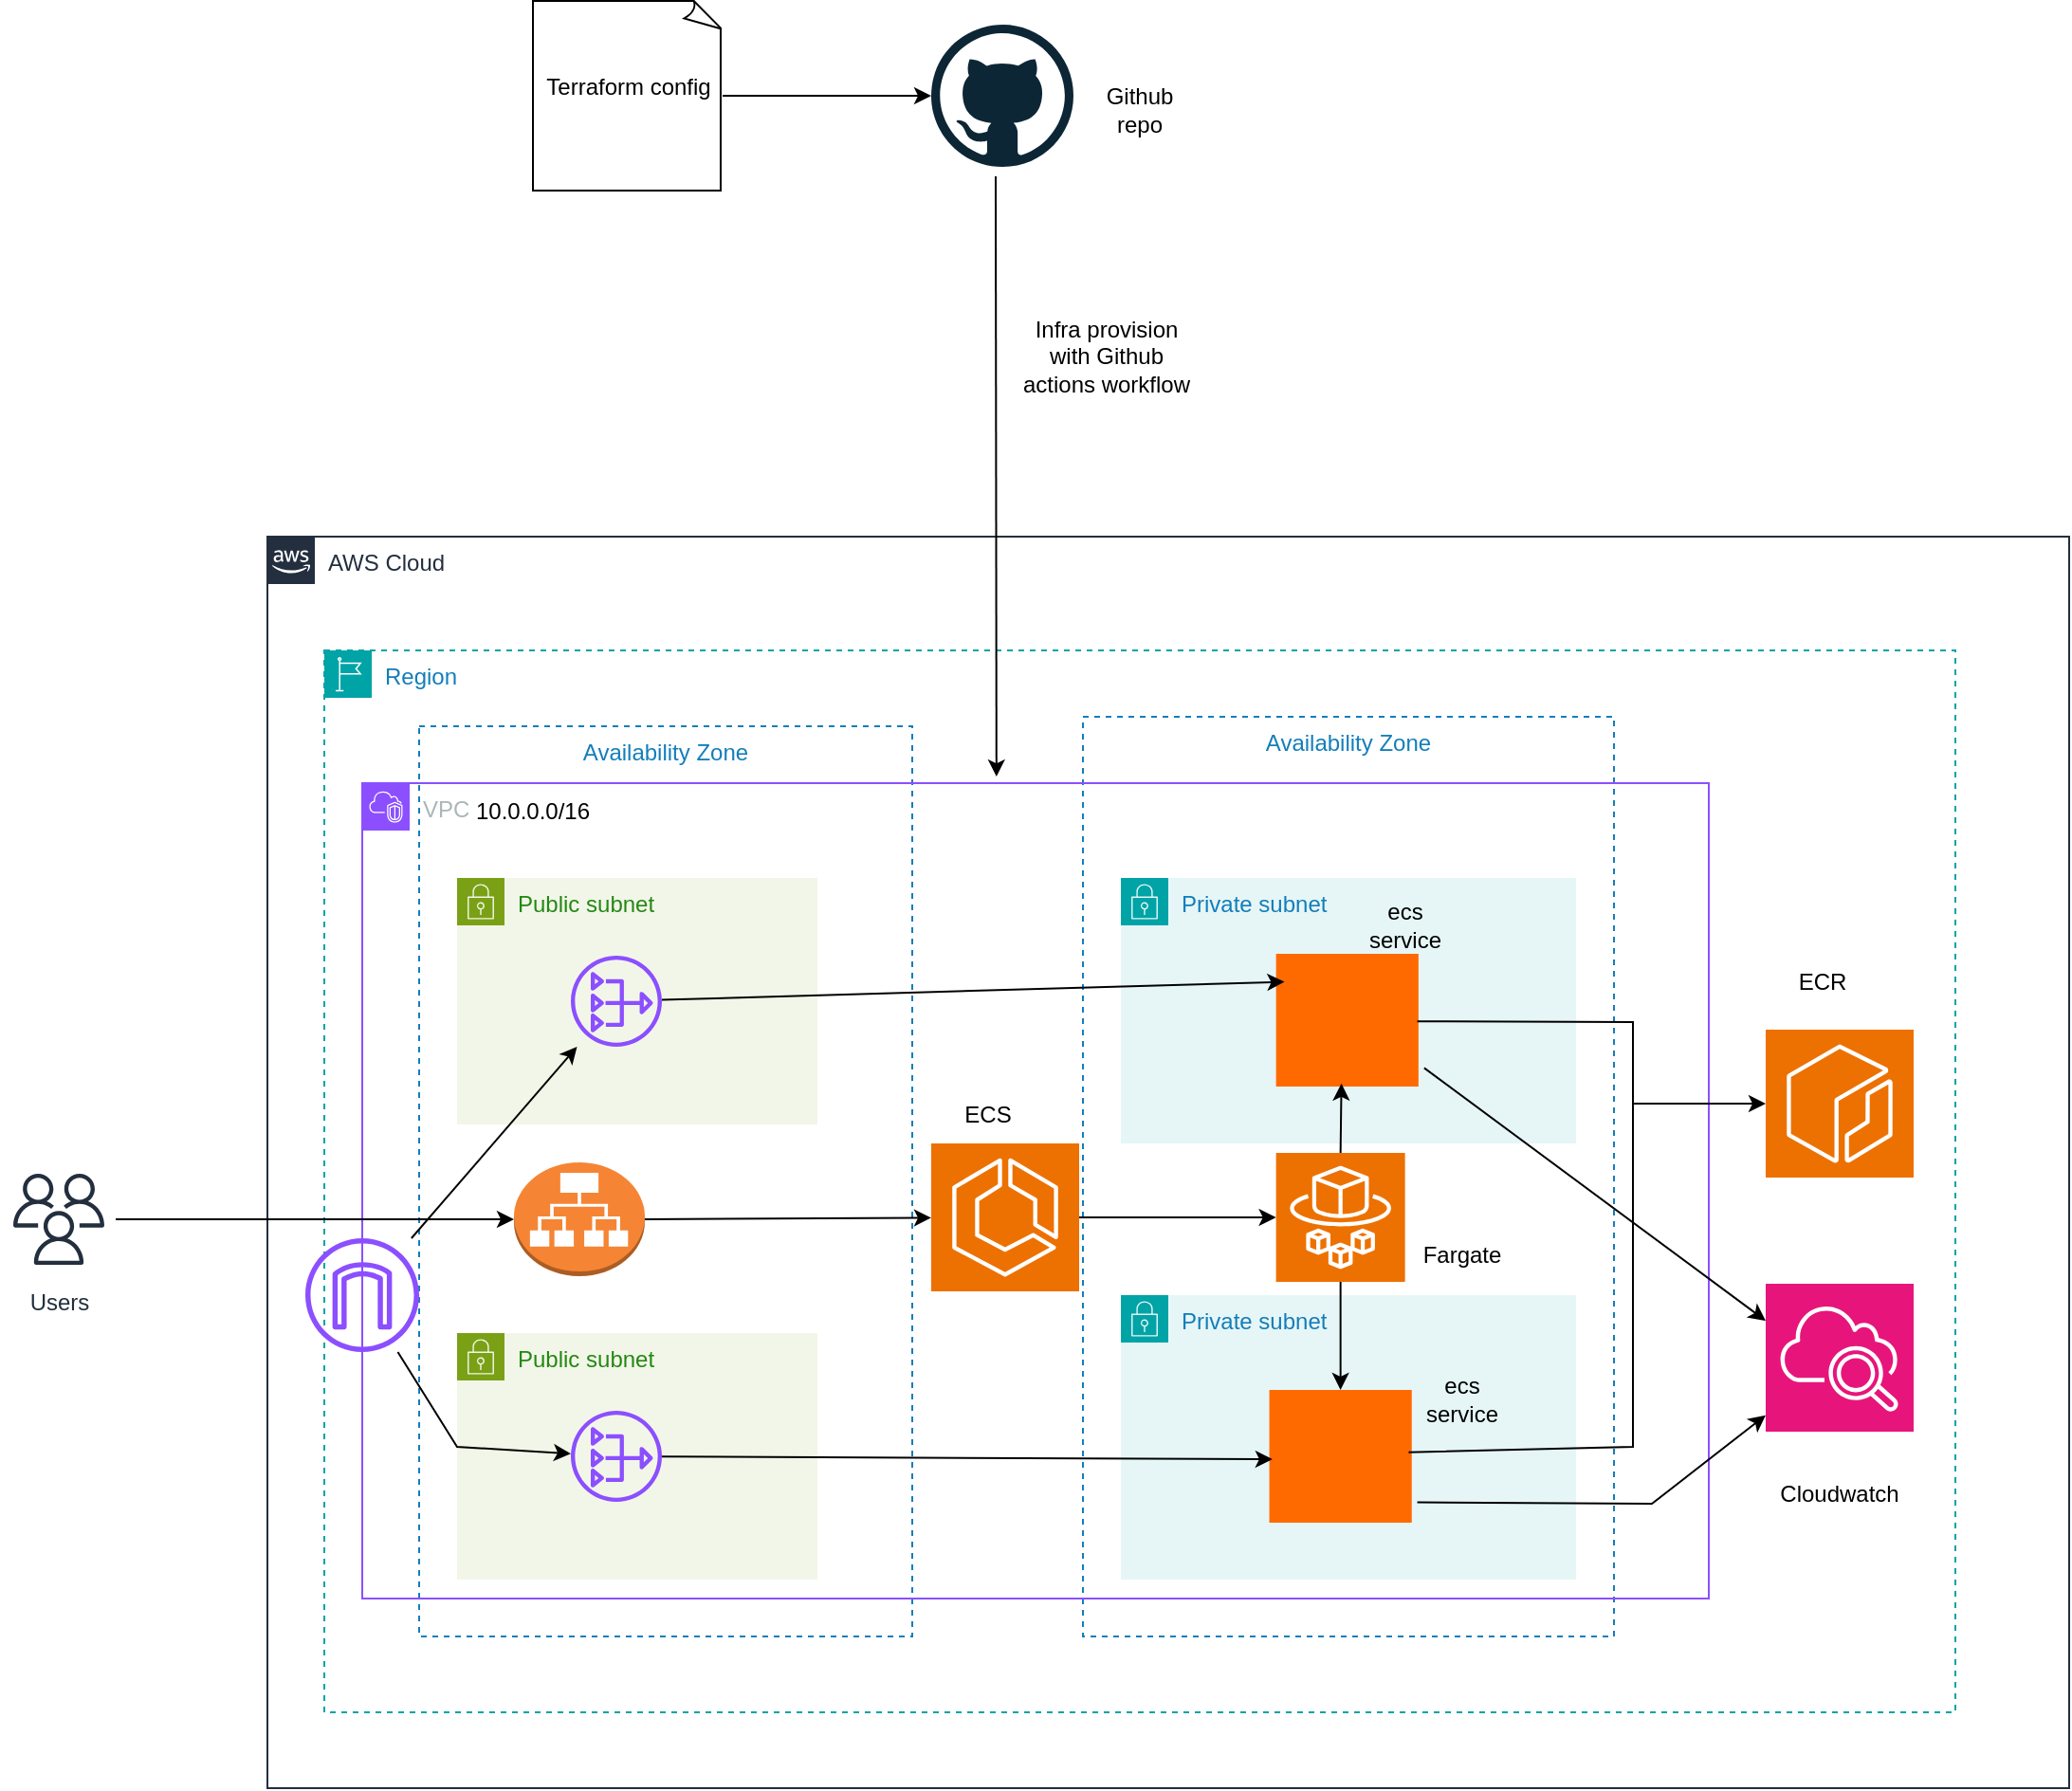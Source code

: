 <mxfile version="28.0.6">
  <diagram name="Page-1" id="87iZc6W-HXpNxobG5Cnz">
    <mxGraphModel dx="2041" dy="706" grid="1" gridSize="10" guides="1" tooltips="1" connect="1" arrows="1" fold="1" page="1" pageScale="1" pageWidth="850" pageHeight="1100" math="0" shadow="0">
      <root>
        <mxCell id="0" />
        <mxCell id="1" parent="0" />
        <mxCell id="rzhLBbg9JTs_EqBXywYh-1" value="AWS Cloud" style="points=[[0,0],[0.25,0],[0.5,0],[0.75,0],[1,0],[1,0.25],[1,0.5],[1,0.75],[1,1],[0.75,1],[0.5,1],[0.25,1],[0,1],[0,0.75],[0,0.5],[0,0.25]];outlineConnect=0;gradientColor=none;html=1;whiteSpace=wrap;fontSize=12;fontStyle=0;container=1;pointerEvents=0;collapsible=0;recursiveResize=0;shape=mxgraph.aws4.group;grIcon=mxgraph.aws4.group_aws_cloud_alt;strokeColor=#232F3E;fillColor=none;verticalAlign=top;align=left;spacingLeft=30;fontColor=#232F3E;dashed=0;" vertex="1" parent="1">
          <mxGeometry x="30" y="420" width="950" height="660" as="geometry" />
        </mxCell>
        <mxCell id="rzhLBbg9JTs_EqBXywYh-2" value="Region" style="points=[[0,0],[0.25,0],[0.5,0],[0.75,0],[1,0],[1,0.25],[1,0.5],[1,0.75],[1,1],[0.75,1],[0.5,1],[0.25,1],[0,1],[0,0.75],[0,0.5],[0,0.25]];outlineConnect=0;gradientColor=none;html=1;whiteSpace=wrap;fontSize=12;fontStyle=0;container=1;pointerEvents=0;collapsible=0;recursiveResize=0;shape=mxgraph.aws4.group;grIcon=mxgraph.aws4.group_region;strokeColor=#00A4A6;fillColor=none;verticalAlign=top;align=left;spacingLeft=30;fontColor=#147EBA;dashed=1;" vertex="1" parent="1">
          <mxGeometry x="60" y="480" width="860" height="560" as="geometry" />
        </mxCell>
        <mxCell id="rzhLBbg9JTs_EqBXywYh-4" value="Availability Zone" style="fillColor=none;strokeColor=#147EBA;dashed=1;verticalAlign=top;fontStyle=0;fontColor=#147EBA;whiteSpace=wrap;html=1;" vertex="1" parent="rzhLBbg9JTs_EqBXywYh-2">
          <mxGeometry x="50" y="40" width="260" height="480" as="geometry" />
        </mxCell>
        <mxCell id="rzhLBbg9JTs_EqBXywYh-5" value="Availability Zone" style="fillColor=none;strokeColor=#147EBA;dashed=1;verticalAlign=top;fontStyle=0;fontColor=#147EBA;whiteSpace=wrap;html=1;" vertex="1" parent="rzhLBbg9JTs_EqBXywYh-2">
          <mxGeometry x="400" y="35" width="280" height="485" as="geometry" />
        </mxCell>
        <mxCell id="rzhLBbg9JTs_EqBXywYh-11" value="" style="sketch=0;outlineConnect=0;fontColor=#232F3E;gradientColor=none;fillColor=#8C4FFF;strokeColor=none;dashed=0;verticalLabelPosition=bottom;verticalAlign=top;align=center;html=1;fontSize=12;fontStyle=0;aspect=fixed;pointerEvents=1;shape=mxgraph.aws4.internet_gateway;" vertex="1" parent="rzhLBbg9JTs_EqBXywYh-2">
          <mxGeometry x="-10" y="310" width="60" height="60" as="geometry" />
        </mxCell>
        <mxCell id="rzhLBbg9JTs_EqBXywYh-12" value="" style="outlineConnect=0;dashed=0;verticalLabelPosition=bottom;verticalAlign=top;align=center;html=1;shape=mxgraph.aws3.application_load_balancer;fillColor=#F58534;gradientColor=none;" vertex="1" parent="rzhLBbg9JTs_EqBXywYh-2">
          <mxGeometry x="100" y="270" width="69" height="60" as="geometry" />
        </mxCell>
        <mxCell id="rzhLBbg9JTs_EqBXywYh-17" value="" style="sketch=0;points=[[0,0,0],[0.25,0,0],[0.5,0,0],[0.75,0,0],[1,0,0],[0,1,0],[0.25,1,0],[0.5,1,0],[0.75,1,0],[1,1,0],[0,0.25,0],[0,0.5,0],[0,0.75,0],[1,0.25,0],[1,0.5,0],[1,0.75,0]];outlineConnect=0;fontColor=#232F3E;fillColor=#ED7100;strokeColor=#ffffff;dashed=0;verticalLabelPosition=bottom;verticalAlign=top;align=center;html=1;fontSize=12;fontStyle=0;aspect=fixed;shape=mxgraph.aws4.resourceIcon;resIcon=mxgraph.aws4.ecr;" vertex="1" parent="rzhLBbg9JTs_EqBXywYh-2">
          <mxGeometry x="760" y="200" width="78" height="78" as="geometry" />
        </mxCell>
        <mxCell id="rzhLBbg9JTs_EqBXywYh-19" value="" style="sketch=0;points=[[0,0,0],[0.25,0,0],[0.5,0,0],[0.75,0,0],[1,0,0],[0,1,0],[0.25,1,0],[0.5,1,0],[0.75,1,0],[1,1,0],[0,0.25,0],[0,0.5,0],[0,0.75,0],[1,0.25,0],[1,0.5,0],[1,0.75,0]];outlineConnect=0;fontColor=#232F3E;fillColor=#ED7100;strokeColor=#ffffff;dashed=0;verticalLabelPosition=bottom;verticalAlign=top;align=center;html=1;fontSize=12;fontStyle=0;aspect=fixed;shape=mxgraph.aws4.resourceIcon;resIcon=mxgraph.aws4.fargate;" vertex="1" parent="rzhLBbg9JTs_EqBXywYh-2">
          <mxGeometry x="501.82" y="265" width="68" height="68" as="geometry" />
        </mxCell>
        <mxCell id="rzhLBbg9JTs_EqBXywYh-22" value="" style="sketch=0;points=[[0,0,0],[0.25,0,0],[0.5,0,0],[0.75,0,0],[1,0,0],[0,1,0],[0.25,1,0],[0.5,1,0],[0.75,1,0],[1,1,0],[0,0.25,0],[0,0.5,0],[0,0.75,0],[1,0.25,0],[1,0.5,0],[1,0.75,0]];points=[[0,0,0],[0.25,0,0],[0.5,0,0],[0.75,0,0],[1,0,0],[0,1,0],[0.25,1,0],[0.5,1,0],[0.75,1,0],[1,1,0],[0,0.25,0],[0,0.5,0],[0,0.75,0],[1,0.25,0],[1,0.5,0],[1,0.75,0]];outlineConnect=0;fontColor=#232F3E;fillColor=#E7157B;strokeColor=#ffffff;dashed=0;verticalLabelPosition=bottom;verticalAlign=top;align=center;html=1;fontSize=12;fontStyle=0;aspect=fixed;shape=mxgraph.aws4.resourceIcon;resIcon=mxgraph.aws4.cloudwatch_2;" vertex="1" parent="rzhLBbg9JTs_EqBXywYh-2">
          <mxGeometry x="760" y="334" width="78" height="78" as="geometry" />
        </mxCell>
        <mxCell id="rzhLBbg9JTs_EqBXywYh-44" value="10.0.0.0/16" style="text;html=1;align=center;verticalAlign=middle;whiteSpace=wrap;rounded=0;" vertex="1" parent="rzhLBbg9JTs_EqBXywYh-2">
          <mxGeometry x="80" y="70" width="60" height="30" as="geometry" />
        </mxCell>
        <mxCell id="rzhLBbg9JTs_EqBXywYh-53" value="Fargate" style="text;html=1;align=center;verticalAlign=middle;whiteSpace=wrap;rounded=0;" vertex="1" parent="rzhLBbg9JTs_EqBXywYh-2">
          <mxGeometry x="569.82" y="304" width="60" height="30" as="geometry" />
        </mxCell>
        <mxCell id="rzhLBbg9JTs_EqBXywYh-54" value="ECR" style="text;html=1;align=center;verticalAlign=middle;whiteSpace=wrap;rounded=0;" vertex="1" parent="rzhLBbg9JTs_EqBXywYh-2">
          <mxGeometry x="760" y="160" width="60" height="30" as="geometry" />
        </mxCell>
        <mxCell id="rzhLBbg9JTs_EqBXywYh-55" value="Cloudwatch" style="text;html=1;align=center;verticalAlign=middle;whiteSpace=wrap;rounded=0;" vertex="1" parent="rzhLBbg9JTs_EqBXywYh-2">
          <mxGeometry x="769" y="430" width="60" height="30" as="geometry" />
        </mxCell>
        <mxCell id="rzhLBbg9JTs_EqBXywYh-6" value="VPC" style="points=[[0,0],[0.25,0],[0.5,0],[0.75,0],[1,0],[1,0.25],[1,0.5],[1,0.75],[1,1],[0.75,1],[0.5,1],[0.25,1],[0,1],[0,0.75],[0,0.5],[0,0.25]];outlineConnect=0;gradientColor=none;html=1;whiteSpace=wrap;fontSize=12;fontStyle=0;container=1;pointerEvents=0;collapsible=0;recursiveResize=0;shape=mxgraph.aws4.group;grIcon=mxgraph.aws4.group_vpc2;strokeColor=#8C4FFF;fillColor=none;verticalAlign=top;align=left;spacingLeft=30;fontColor=#AAB7B8;dashed=0;" vertex="1" parent="1">
          <mxGeometry x="80" y="550" width="710" height="430" as="geometry" />
        </mxCell>
        <mxCell id="rzhLBbg9JTs_EqBXywYh-7" value="Public subnet" style="points=[[0,0],[0.25,0],[0.5,0],[0.75,0],[1,0],[1,0.25],[1,0.5],[1,0.75],[1,1],[0.75,1],[0.5,1],[0.25,1],[0,1],[0,0.75],[0,0.5],[0,0.25]];outlineConnect=0;gradientColor=none;html=1;whiteSpace=wrap;fontSize=12;fontStyle=0;container=1;pointerEvents=0;collapsible=0;recursiveResize=0;shape=mxgraph.aws4.group;grIcon=mxgraph.aws4.group_security_group;grStroke=0;strokeColor=#7AA116;fillColor=#F2F6E8;verticalAlign=top;align=left;spacingLeft=30;fontColor=#248814;dashed=0;" vertex="1" parent="rzhLBbg9JTs_EqBXywYh-6">
          <mxGeometry x="50" y="50" width="190" height="130" as="geometry" />
        </mxCell>
        <mxCell id="rzhLBbg9JTs_EqBXywYh-13" value="" style="sketch=0;outlineConnect=0;fontColor=#232F3E;gradientColor=none;fillColor=#8C4FFF;strokeColor=none;dashed=0;verticalLabelPosition=bottom;verticalAlign=top;align=center;html=1;fontSize=12;fontStyle=0;aspect=fixed;pointerEvents=1;shape=mxgraph.aws4.nat_gateway;" vertex="1" parent="rzhLBbg9JTs_EqBXywYh-7">
          <mxGeometry x="60" y="41" width="48" height="48" as="geometry" />
        </mxCell>
        <mxCell id="rzhLBbg9JTs_EqBXywYh-9" value="Private subnet" style="points=[[0,0],[0.25,0],[0.5,0],[0.75,0],[1,0],[1,0.25],[1,0.5],[1,0.75],[1,1],[0.75,1],[0.5,1],[0.25,1],[0,1],[0,0.75],[0,0.5],[0,0.25]];outlineConnect=0;gradientColor=none;html=1;whiteSpace=wrap;fontSize=12;fontStyle=0;container=1;pointerEvents=0;collapsible=0;recursiveResize=0;shape=mxgraph.aws4.group;grIcon=mxgraph.aws4.group_security_group;grStroke=0;strokeColor=#00A4A6;fillColor=#E6F6F7;verticalAlign=top;align=left;spacingLeft=30;fontColor=#147EBA;dashed=0;" vertex="1" parent="rzhLBbg9JTs_EqBXywYh-6">
          <mxGeometry x="400" y="50" width="240" height="140" as="geometry" />
        </mxCell>
        <mxCell id="rzhLBbg9JTs_EqBXywYh-20" value="" style="points=[];aspect=fixed;html=1;align=center;shadow=0;dashed=0;fillColor=#FF6A00;strokeColor=none;shape=mxgraph.alibaba_cloud.ecs_elastic_compute_service;" vertex="1" parent="rzhLBbg9JTs_EqBXywYh-9">
          <mxGeometry x="81.82" y="40" width="75.1" height="70" as="geometry" />
        </mxCell>
        <mxCell id="rzhLBbg9JTs_EqBXywYh-51" value="ecs service" style="text;html=1;align=center;verticalAlign=middle;whiteSpace=wrap;rounded=0;" vertex="1" parent="rzhLBbg9JTs_EqBXywYh-9">
          <mxGeometry x="120" y="10" width="60" height="30" as="geometry" />
        </mxCell>
        <mxCell id="rzhLBbg9JTs_EqBXywYh-10" value="Private subnet" style="points=[[0,0],[0.25,0],[0.5,0],[0.75,0],[1,0],[1,0.25],[1,0.5],[1,0.75],[1,1],[0.75,1],[0.5,1],[0.25,1],[0,1],[0,0.75],[0,0.5],[0,0.25]];outlineConnect=0;gradientColor=none;html=1;whiteSpace=wrap;fontSize=12;fontStyle=0;container=1;pointerEvents=0;collapsible=0;recursiveResize=0;shape=mxgraph.aws4.group;grIcon=mxgraph.aws4.group_security_group;grStroke=0;strokeColor=#00A4A6;fillColor=#E6F6F7;verticalAlign=top;align=left;spacingLeft=30;fontColor=#147EBA;dashed=0;" vertex="1" parent="rzhLBbg9JTs_EqBXywYh-6">
          <mxGeometry x="400" y="270" width="240" height="150" as="geometry" />
        </mxCell>
        <mxCell id="rzhLBbg9JTs_EqBXywYh-21" value="" style="points=[];aspect=fixed;html=1;align=center;shadow=0;dashed=0;fillColor=#FF6A00;strokeColor=none;shape=mxgraph.alibaba_cloud.ecs_elastic_compute_service;" vertex="1" parent="rzhLBbg9JTs_EqBXywYh-10">
          <mxGeometry x="78.27" y="50" width="75.1" height="70" as="geometry" />
        </mxCell>
        <mxCell id="rzhLBbg9JTs_EqBXywYh-52" value="ecs service" style="text;html=1;align=center;verticalAlign=middle;whiteSpace=wrap;rounded=0;" vertex="1" parent="rzhLBbg9JTs_EqBXywYh-10">
          <mxGeometry x="149.82" y="40" width="60" height="30" as="geometry" />
        </mxCell>
        <mxCell id="rzhLBbg9JTs_EqBXywYh-15" value="Public subnet" style="points=[[0,0],[0.25,0],[0.5,0],[0.75,0],[1,0],[1,0.25],[1,0.5],[1,0.75],[1,1],[0.75,1],[0.5,1],[0.25,1],[0,1],[0,0.75],[0,0.5],[0,0.25]];outlineConnect=0;gradientColor=none;html=1;whiteSpace=wrap;fontSize=12;fontStyle=0;container=1;pointerEvents=0;collapsible=0;recursiveResize=0;shape=mxgraph.aws4.group;grIcon=mxgraph.aws4.group_security_group;grStroke=0;strokeColor=#7AA116;fillColor=#F2F6E8;verticalAlign=top;align=left;spacingLeft=30;fontColor=#248814;dashed=0;" vertex="1" parent="rzhLBbg9JTs_EqBXywYh-6">
          <mxGeometry x="50" y="290" width="190" height="130" as="geometry" />
        </mxCell>
        <mxCell id="rzhLBbg9JTs_EqBXywYh-16" value="" style="sketch=0;outlineConnect=0;fontColor=#232F3E;gradientColor=none;fillColor=#8C4FFF;strokeColor=none;dashed=0;verticalLabelPosition=bottom;verticalAlign=top;align=center;html=1;fontSize=12;fontStyle=0;aspect=fixed;pointerEvents=1;shape=mxgraph.aws4.nat_gateway;" vertex="1" parent="rzhLBbg9JTs_EqBXywYh-15">
          <mxGeometry x="60" y="41" width="48" height="48" as="geometry" />
        </mxCell>
        <mxCell id="rzhLBbg9JTs_EqBXywYh-18" value="" style="sketch=0;points=[[0,0,0],[0.25,0,0],[0.5,0,0],[0.75,0,0],[1,0,0],[0,1,0],[0.25,1,0],[0.5,1,0],[0.75,1,0],[1,1,0],[0,0.25,0],[0,0.5,0],[0,0.75,0],[1,0.25,0],[1,0.5,0],[1,0.75,0]];outlineConnect=0;fontColor=#232F3E;fillColor=#ED7100;strokeColor=#ffffff;dashed=0;verticalLabelPosition=bottom;verticalAlign=top;align=center;html=1;fontSize=12;fontStyle=0;aspect=fixed;shape=mxgraph.aws4.resourceIcon;resIcon=mxgraph.aws4.ecs;" vertex="1" parent="rzhLBbg9JTs_EqBXywYh-6">
          <mxGeometry x="300" y="190" width="78" height="78" as="geometry" />
        </mxCell>
        <mxCell id="rzhLBbg9JTs_EqBXywYh-47" value="" style="endArrow=classic;html=1;rounded=0;entryX=0.059;entryY=0.211;entryDx=0;entryDy=0;entryPerimeter=0;" edge="1" parent="rzhLBbg9JTs_EqBXywYh-6" source="rzhLBbg9JTs_EqBXywYh-13" target="rzhLBbg9JTs_EqBXywYh-20">
          <mxGeometry width="50" height="50" relative="1" as="geometry">
            <mxPoint x="390" y="150" as="sourcePoint" />
            <mxPoint x="440" y="100" as="targetPoint" />
          </mxGeometry>
        </mxCell>
        <mxCell id="rzhLBbg9JTs_EqBXywYh-48" value="" style="endArrow=classic;html=1;rounded=0;entryX=0.022;entryY=0.522;entryDx=0;entryDy=0;entryPerimeter=0;" edge="1" parent="rzhLBbg9JTs_EqBXywYh-6" source="rzhLBbg9JTs_EqBXywYh-16" target="rzhLBbg9JTs_EqBXywYh-21">
          <mxGeometry width="50" height="50" relative="1" as="geometry">
            <mxPoint x="390" y="150" as="sourcePoint" />
            <mxPoint x="440" y="100" as="targetPoint" />
          </mxGeometry>
        </mxCell>
        <mxCell id="rzhLBbg9JTs_EqBXywYh-56" value="ECS" style="text;html=1;align=center;verticalAlign=middle;whiteSpace=wrap;rounded=0;" vertex="1" parent="rzhLBbg9JTs_EqBXywYh-6">
          <mxGeometry x="300" y="160" width="60" height="30" as="geometry" />
        </mxCell>
        <mxCell id="rzhLBbg9JTs_EqBXywYh-25" value="Users" style="sketch=0;outlineConnect=0;fontColor=#232F3E;gradientColor=none;strokeColor=#232F3E;fillColor=#ffffff;dashed=0;verticalLabelPosition=bottom;verticalAlign=top;align=center;html=1;fontSize=12;fontStyle=0;aspect=fixed;shape=mxgraph.aws4.resourceIcon;resIcon=mxgraph.aws4.users;" vertex="1" parent="1">
          <mxGeometry x="-110" y="750" width="60" height="60" as="geometry" />
        </mxCell>
        <mxCell id="rzhLBbg9JTs_EqBXywYh-26" value="" style="endArrow=classic;html=1;rounded=0;" edge="1" parent="1" source="rzhLBbg9JTs_EqBXywYh-25" target="rzhLBbg9JTs_EqBXywYh-12">
          <mxGeometry width="50" height="50" relative="1" as="geometry">
            <mxPoint x="470" y="920" as="sourcePoint" />
            <mxPoint x="520" y="870" as="targetPoint" />
          </mxGeometry>
        </mxCell>
        <mxCell id="rzhLBbg9JTs_EqBXywYh-27" value="" style="endArrow=classic;html=1;rounded=0;exitX=1;exitY=0.5;exitDx=0;exitDy=0;exitPerimeter=0;" edge="1" parent="1" source="rzhLBbg9JTs_EqBXywYh-12" target="rzhLBbg9JTs_EqBXywYh-18">
          <mxGeometry width="50" height="50" relative="1" as="geometry">
            <mxPoint x="470" y="920" as="sourcePoint" />
            <mxPoint x="520" y="870" as="targetPoint" />
          </mxGeometry>
        </mxCell>
        <mxCell id="rzhLBbg9JTs_EqBXywYh-28" value="" style="endArrow=classic;html=1;rounded=0;exitX=1;exitY=0.5;exitDx=0;exitDy=0;exitPerimeter=0;" edge="1" parent="1" source="rzhLBbg9JTs_EqBXywYh-18" target="rzhLBbg9JTs_EqBXywYh-19">
          <mxGeometry width="50" height="50" relative="1" as="geometry">
            <mxPoint x="470" y="920" as="sourcePoint" />
            <mxPoint x="520" y="870" as="targetPoint" />
          </mxGeometry>
        </mxCell>
        <mxCell id="rzhLBbg9JTs_EqBXywYh-29" value="" style="endArrow=classic;html=1;rounded=0;exitX=0.5;exitY=0;exitDx=0;exitDy=0;exitPerimeter=0;entryX=0.459;entryY=0.977;entryDx=0;entryDy=0;entryPerimeter=0;" edge="1" parent="1" source="rzhLBbg9JTs_EqBXywYh-19" target="rzhLBbg9JTs_EqBXywYh-20">
          <mxGeometry width="50" height="50" relative="1" as="geometry">
            <mxPoint x="470" y="920" as="sourcePoint" />
            <mxPoint x="520" y="870" as="targetPoint" />
          </mxGeometry>
        </mxCell>
        <mxCell id="rzhLBbg9JTs_EqBXywYh-30" value="" style="endArrow=classic;html=1;rounded=0;exitX=0.5;exitY=1;exitDx=0;exitDy=0;exitPerimeter=0;" edge="1" parent="1" source="rzhLBbg9JTs_EqBXywYh-19" target="rzhLBbg9JTs_EqBXywYh-21">
          <mxGeometry width="50" height="50" relative="1" as="geometry">
            <mxPoint x="470" y="920" as="sourcePoint" />
            <mxPoint x="520" y="870" as="targetPoint" />
          </mxGeometry>
        </mxCell>
        <mxCell id="rzhLBbg9JTs_EqBXywYh-31" value="" style="endArrow=classic;html=1;rounded=0;exitX=0.978;exitY=0.47;exitDx=0;exitDy=0;exitPerimeter=0;entryX=0;entryY=0.5;entryDx=0;entryDy=0;entryPerimeter=0;" edge="1" parent="1" source="rzhLBbg9JTs_EqBXywYh-21" target="rzhLBbg9JTs_EqBXywYh-17">
          <mxGeometry width="50" height="50" relative="1" as="geometry">
            <mxPoint x="470" y="920" as="sourcePoint" />
            <mxPoint x="520" y="870" as="targetPoint" />
            <Array as="points">
              <mxPoint x="750" y="900" />
              <mxPoint x="750" y="719" />
            </Array>
          </mxGeometry>
        </mxCell>
        <mxCell id="rzhLBbg9JTs_EqBXywYh-32" value="" style="endArrow=none;html=1;rounded=0;entryX=0.991;entryY=0.509;entryDx=0;entryDy=0;entryPerimeter=0;" edge="1" parent="1" target="rzhLBbg9JTs_EqBXywYh-20">
          <mxGeometry width="50" height="50" relative="1" as="geometry">
            <mxPoint x="750" y="720" as="sourcePoint" />
            <mxPoint x="520" y="870" as="targetPoint" />
            <Array as="points">
              <mxPoint x="750" y="676" />
            </Array>
          </mxGeometry>
        </mxCell>
        <mxCell id="rzhLBbg9JTs_EqBXywYh-33" value="" style="endArrow=classic;html=1;rounded=0;exitX=1.039;exitY=0.847;exitDx=0;exitDy=0;exitPerimeter=0;" edge="1" parent="1" source="rzhLBbg9JTs_EqBXywYh-21" target="rzhLBbg9JTs_EqBXywYh-22">
          <mxGeometry width="50" height="50" relative="1" as="geometry">
            <mxPoint x="470" y="920" as="sourcePoint" />
            <mxPoint x="520" y="870" as="targetPoint" />
            <Array as="points">
              <mxPoint x="760" y="930" />
            </Array>
          </mxGeometry>
        </mxCell>
        <mxCell id="rzhLBbg9JTs_EqBXywYh-34" value="" style="endArrow=classic;html=1;rounded=0;exitX=1.04;exitY=0.86;exitDx=0;exitDy=0;exitPerimeter=0;entryX=0;entryY=0.25;entryDx=0;entryDy=0;entryPerimeter=0;" edge="1" parent="1" source="rzhLBbg9JTs_EqBXywYh-20" target="rzhLBbg9JTs_EqBXywYh-22">
          <mxGeometry width="50" height="50" relative="1" as="geometry">
            <mxPoint x="470" y="920" as="sourcePoint" />
            <mxPoint x="520" y="870" as="targetPoint" />
          </mxGeometry>
        </mxCell>
        <mxCell id="rzhLBbg9JTs_EqBXywYh-36" value="" style="dashed=0;outlineConnect=0;html=1;align=center;labelPosition=center;verticalLabelPosition=bottom;verticalAlign=top;shape=mxgraph.weblogos.github" vertex="1" parent="1">
          <mxGeometry x="380" y="150" width="75" height="75" as="geometry" />
        </mxCell>
        <mxCell id="rzhLBbg9JTs_EqBXywYh-37" value="Text" style="text;html=1;align=center;verticalAlign=middle;whiteSpace=wrap;rounded=0;" vertex="1" parent="1">
          <mxGeometry x="190" y="180" width="60" height="30" as="geometry" />
        </mxCell>
        <mxCell id="rzhLBbg9JTs_EqBXywYh-38" value="" style="whiteSpace=wrap;html=1;shape=mxgraph.basic.document" vertex="1" parent="1">
          <mxGeometry x="170" y="137.5" width="100" height="100" as="geometry" />
        </mxCell>
        <mxCell id="rzhLBbg9JTs_EqBXywYh-39" value="Terraform config" style="text;html=1;align=center;verticalAlign=middle;resizable=0;points=[];autosize=1;strokeColor=none;fillColor=none;" vertex="1" parent="1">
          <mxGeometry x="165" y="168" width="110" height="30" as="geometry" />
        </mxCell>
        <mxCell id="rzhLBbg9JTs_EqBXywYh-40" value="" style="endArrow=classic;html=1;rounded=0;entryX=0.471;entryY=-0.008;entryDx=0;entryDy=0;entryPerimeter=0;" edge="1" parent="1" target="rzhLBbg9JTs_EqBXywYh-6">
          <mxGeometry width="50" height="50" relative="1" as="geometry">
            <mxPoint x="414" y="230" as="sourcePoint" />
            <mxPoint x="520" y="430" as="targetPoint" />
          </mxGeometry>
        </mxCell>
        <mxCell id="rzhLBbg9JTs_EqBXywYh-41" value="" style="endArrow=classic;html=1;rounded=0;exitX=1;exitY=0.5;exitDx=0;exitDy=0;exitPerimeter=0;" edge="1" parent="1" source="rzhLBbg9JTs_EqBXywYh-38" target="rzhLBbg9JTs_EqBXywYh-36">
          <mxGeometry width="50" height="50" relative="1" as="geometry">
            <mxPoint x="470" y="480" as="sourcePoint" />
            <mxPoint x="520" y="430" as="targetPoint" />
          </mxGeometry>
        </mxCell>
        <mxCell id="rzhLBbg9JTs_EqBXywYh-42" value="Github repo" style="text;html=1;align=center;verticalAlign=middle;whiteSpace=wrap;rounded=0;" vertex="1" parent="1">
          <mxGeometry x="460" y="180" width="60" height="30" as="geometry" />
        </mxCell>
        <mxCell id="rzhLBbg9JTs_EqBXywYh-43" value="Infra provision with Github actions workflow" style="text;html=1;align=center;verticalAlign=middle;whiteSpace=wrap;rounded=0;" vertex="1" parent="1">
          <mxGeometry x="425" y="310" width="95" height="30" as="geometry" />
        </mxCell>
        <mxCell id="rzhLBbg9JTs_EqBXywYh-49" value="" style="endArrow=classic;html=1;rounded=0;" edge="1" parent="1" source="rzhLBbg9JTs_EqBXywYh-11" target="rzhLBbg9JTs_EqBXywYh-16">
          <mxGeometry width="50" height="50" relative="1" as="geometry">
            <mxPoint x="470" y="700" as="sourcePoint" />
            <mxPoint x="520" y="650" as="targetPoint" />
            <Array as="points">
              <mxPoint x="130" y="900" />
            </Array>
          </mxGeometry>
        </mxCell>
        <mxCell id="rzhLBbg9JTs_EqBXywYh-50" value="" style="endArrow=classic;html=1;rounded=0;" edge="1" parent="1" source="rzhLBbg9JTs_EqBXywYh-11" target="rzhLBbg9JTs_EqBXywYh-13">
          <mxGeometry width="50" height="50" relative="1" as="geometry">
            <mxPoint x="470" y="700" as="sourcePoint" />
            <mxPoint x="520" y="650" as="targetPoint" />
          </mxGeometry>
        </mxCell>
      </root>
    </mxGraphModel>
  </diagram>
</mxfile>

